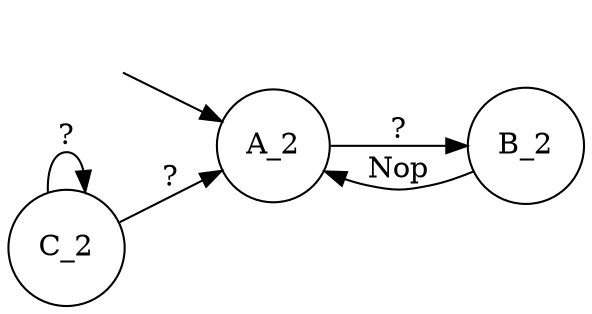 digraph Automaton {
  rankdir = LR;
  A_2 [shape=circle,label="A_2"];
  initial [shape=plaintext,label=""];
  initial -> A_2
  A_2 -> B_2 [label="?"]
  B_2 [shape=circle,label="B_2"];
  B_2 -> A_2 [label="Nop"]
  C_2 [shape=circle,label="C_2"];
  C_2 -> A_2 [label="?"]
  C_2 -> C_2 [label="?"]
}
